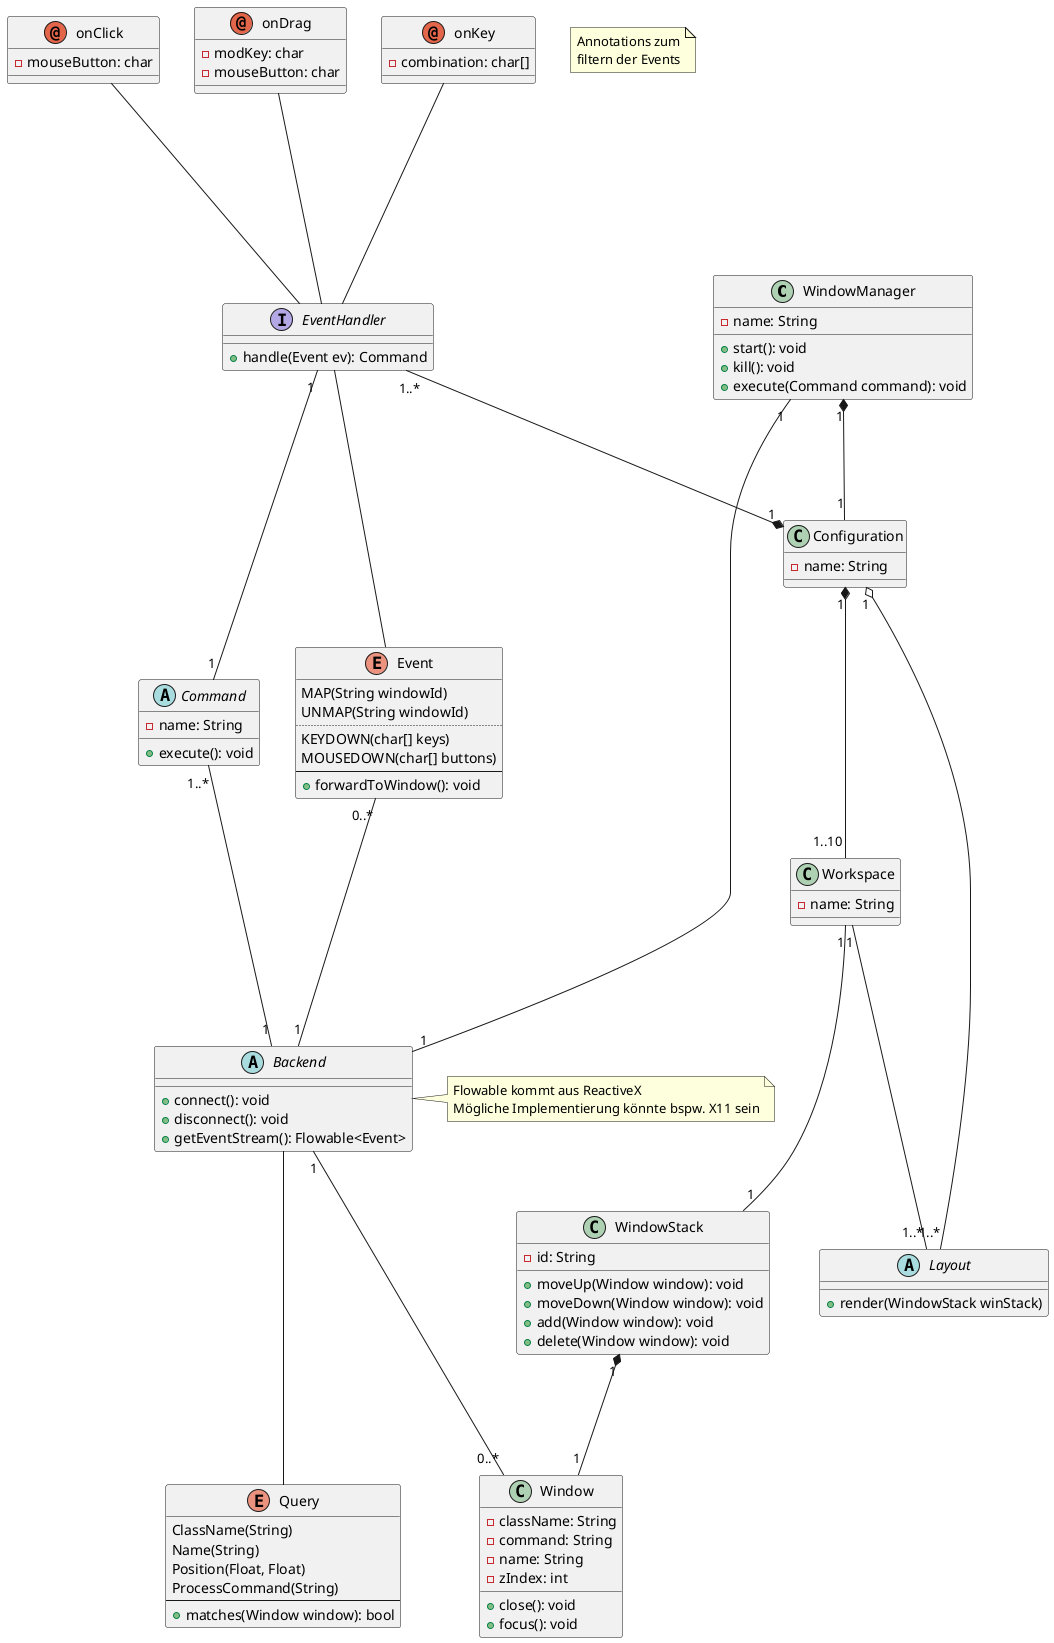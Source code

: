 @startuml
WindowManager "1" ---- "1" Backend
WindowManager "1" *--- "1" Configuration

class WindowManager {
	- name: String
	+ start(): void
	+ kill(): void
	+ execute(Command command): void
}

Configuration "1" *--- "1..10" Workspace
Configuration "1" o--- "1..*" Layout

class Configuration {
	- name: String
}

Workspace "1" ---- "1..*" Layout
Workspace "1" ---- "1" WindowStack

class Workspace {
	- name: String
}

abstract class Layout {
	+ render(WindowStack winStack)
}

together {
	EventHandler ---- Event
	EventHandler "1..*" ---* "1" Configuration
	EventHandler "1" ---- "1" Command

	interface EventHandler {
		+ handle(Event ev): Command
	}

	note "Annotations zum\nfiltern der Events" as N1

	onKey   ---- EventHandler
	onDrag  ---- EventHandler
	onClick ---- EventHandler

	annotation onKey {
		- combination: char[]
	}

	annotation onClick {
		- mouseButton: char
	}

	annotation onDrag {
		- modKey: char
		- mouseButton: char
	}
}

note right of Backend : Flowable kommt aus ReactiveX\nMögliche Implementierung könnte bspw. X11 sein

abstract class Backend {
	+ connect(): void
	+ disconnect(): void
	+ getEventStream(): Flowable<Event>
}

Backend ---- Query
Backend "1" ---- "0..*" Event
Backend "1" ---- "0..*" Window

class Window {
	- className: String
	- command: String
	- name: String
	- zIndex: int
	+ close(): void
	+ focus(): void
}

Command "1..*" ---- "1" Backend

abstract class Command {
	- name: String
	+ execute(): void
}

WindowStack "1" *--- "1" Window

class WindowStack {
	- id: String
	+ moveUp(Window window): void
	+ moveDown(Window window): void
	+ add(Window window): void
	+ delete(Window window): void
}

enum Event {
	MAP(String windowId)
	UNMAP(String windowId)
	..
	KEYDOWN(char[] keys)
	MOUSEDOWN(char[] buttons)
	--
	{method} + forwardToWindow(): void
}

enum Query {
	ClassName(String)
	Name(String)
	Position(Float, Float)
	ProcessCommand(String)
	--
	{method} + matches(Window window): bool
}
@enduml
